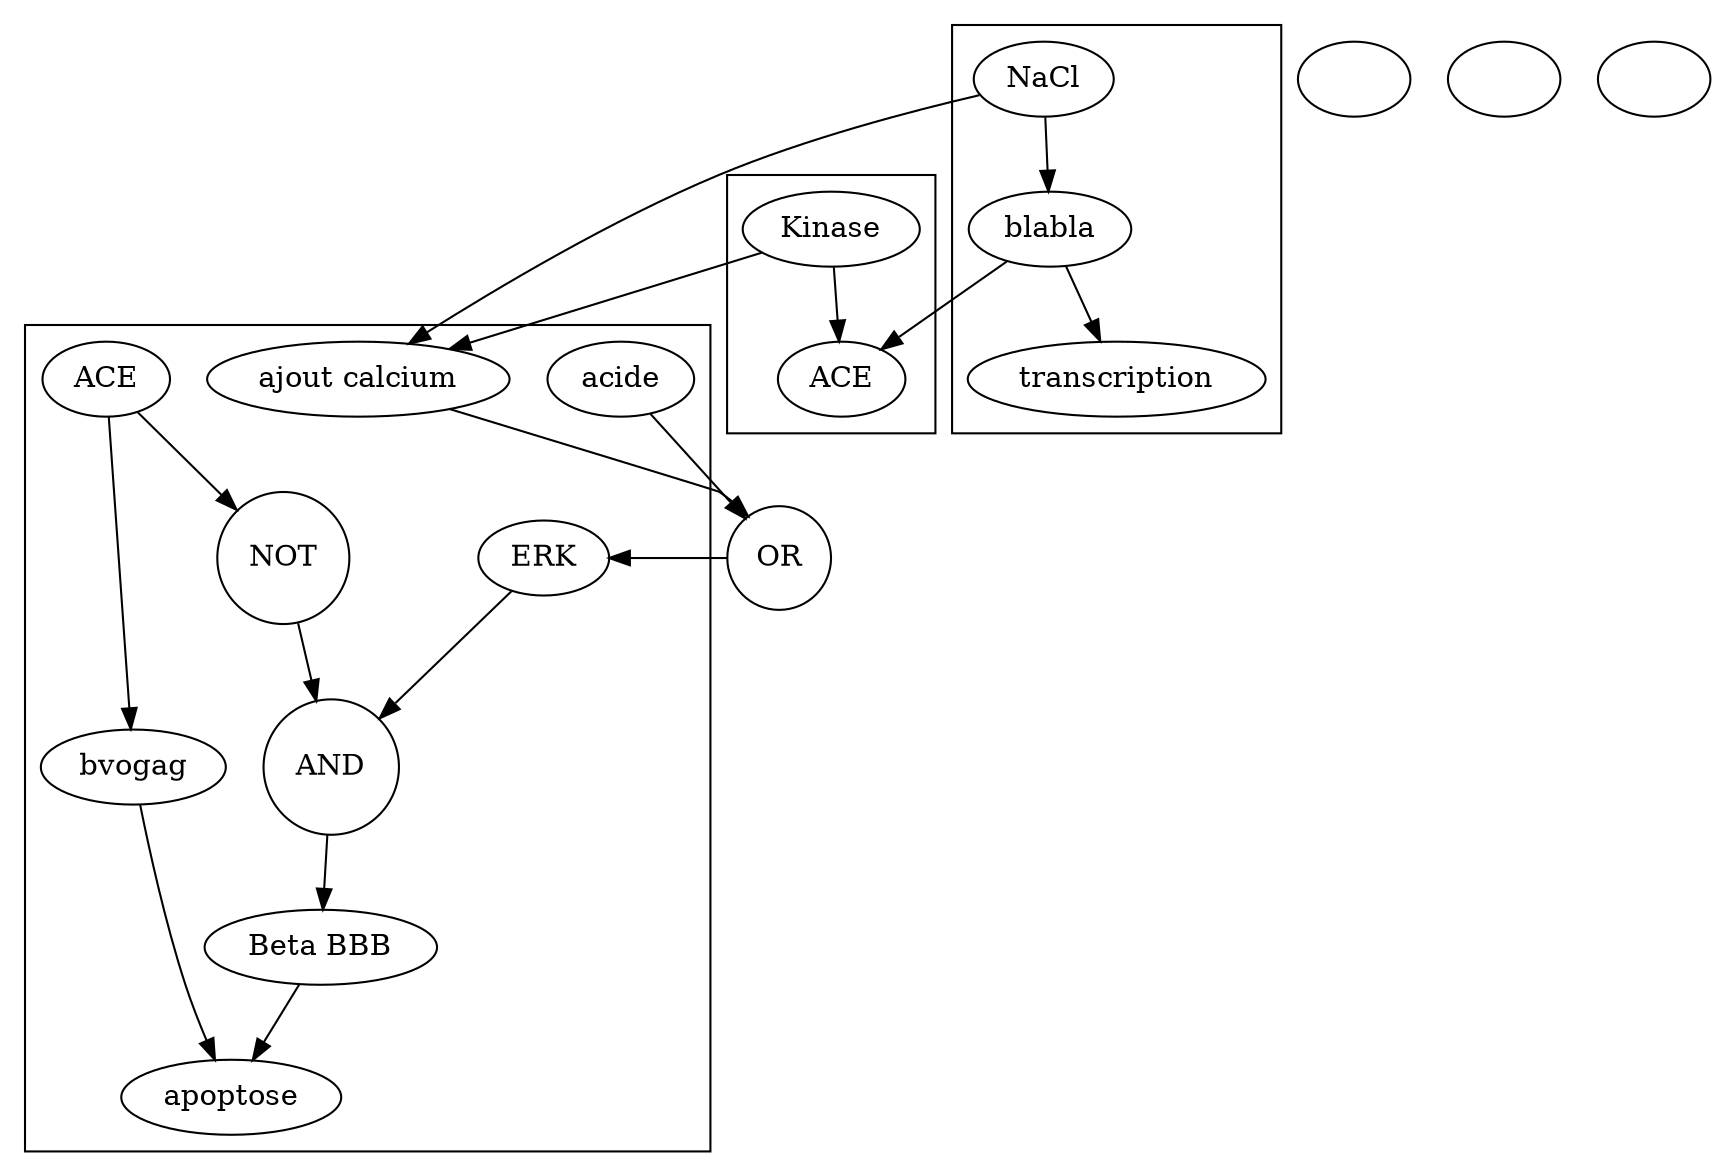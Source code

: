 digraph G {
	subgraph cluster_0 {
		glyph5 [label=ERK]
		glyph6 [label=acide]
		glyph9 [label="Beta BBB"]
		glyph10 [label=apoptose]
		glyph11 [label=ACE]
		glyph12 [label=bvogag]
		glyph18 [label="ajout calcium"]
		glyph4 [label=NOT shape=circle]
		glyph8 [label=AND shape=circle]
	}
	subgraph cluster_1 {
		glyph13 [label=Kinase]
		glyph14 [label=ACE]
	}
	subgraph cluster_2 {
		glyph15 [label=blabla]
		glyph16 [label=transcription]
		glyph17 [label=NaCl]
	}
	glyph1 [label=""]
	glyph2 [label=""]
	glyph3 [label=""]
	glyph7 [label=OR shape=circle]
		glyph7 -> glyph5 [tailclip=true]
		glyph9 -> glyph10 [tailclip=true]
		glyph11 -> glyph4 [tailclip=true]
		glyph4 -> glyph8 [tailclip=true]
		glyph5 -> glyph8 [tailclip=true]
		glyph18 -> glyph7 [tailclip=true]
		glyph6 -> glyph7 [tailclip=true]
		glyph8 -> glyph9 [tailclip=true]
		glyph12 -> glyph10 [tailclip=true]
		glyph11 -> glyph12 [tailclip=true]
		glyph13 -> glyph18 [tailclip=true]
		glyph13 -> glyph14 [tailclip=true]
		glyph15 -> glyph14 [tailclip=true]
		glyph17 -> glyph15 [tailclip=true]
		glyph15 -> glyph16 [tailclip=true]
		glyph17 -> glyph18 [tailclip=true]
}